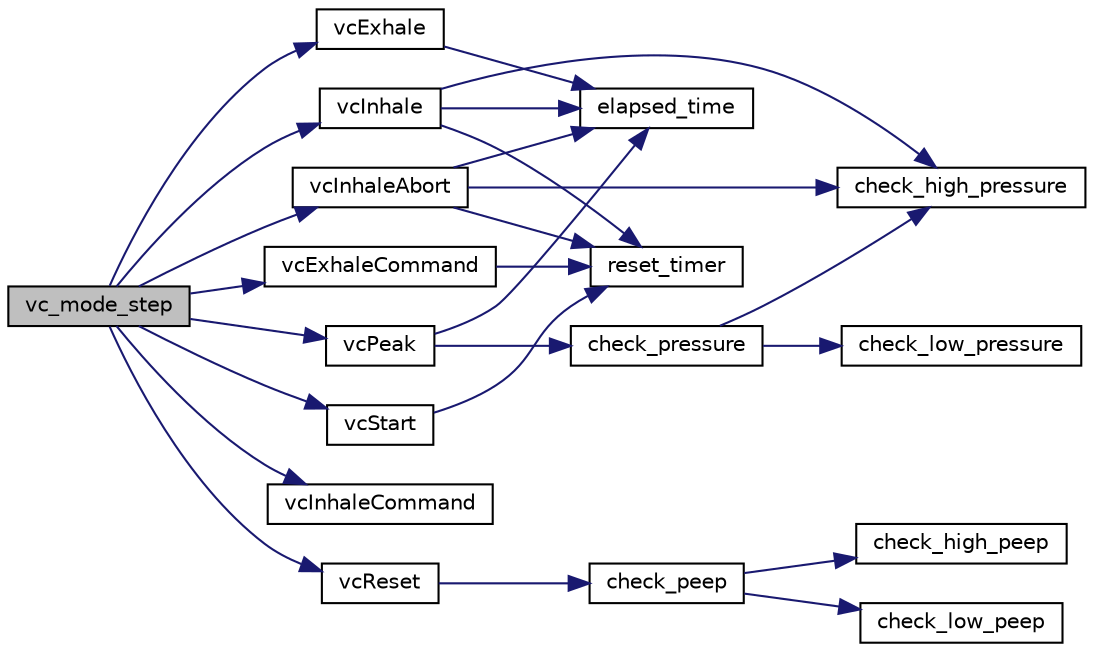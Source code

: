 digraph "vc_mode_step"
{
 // LATEX_PDF_SIZE
  edge [fontname="Helvetica",fontsize="10",labelfontname="Helvetica",labelfontsize="10"];
  node [fontname="Helvetica",fontsize="10",shape=record];
  rankdir="LR";
  Node1 [label="vc_mode_step",height=0.2,width=0.4,color="black", fillcolor="grey75", style="filled", fontcolor="black",tooltip=" "];
  Node1 -> Node2 [color="midnightblue",fontsize="10",style="solid",fontname="Helvetica"];
  Node2 [label="vcExhale",height=0.2,width=0.4,color="black", fillcolor="white", style="filled",URL="$_v_c_mode_8cpp.html#a4b7e227aa9ad68a0d8f90507804d2b54",tooltip=" "];
  Node2 -> Node3 [color="midnightblue",fontsize="10",style="solid",fontname="Helvetica"];
  Node3 [label="elapsed_time",height=0.2,width=0.4,color="black", fillcolor="white", style="filled",URL="$_machine_states_8cpp.html#a96a8530e82d64dab75975faf37def645",tooltip=" "];
  Node1 -> Node4 [color="midnightblue",fontsize="10",style="solid",fontname="Helvetica"];
  Node4 [label="vcExhaleCommand",height=0.2,width=0.4,color="black", fillcolor="white", style="filled",URL="$_v_c_mode_8cpp.html#ad7983fc49d207801d6383ef6749c6214",tooltip=" "];
  Node4 -> Node5 [color="midnightblue",fontsize="10",style="solid",fontname="Helvetica"];
  Node5 [label="reset_timer",height=0.2,width=0.4,color="black", fillcolor="white", style="filled",URL="$_machine_states_8cpp.html#a2c8d77686b4bd0a6228fe786d46e5bf9",tooltip=" "];
  Node1 -> Node6 [color="midnightblue",fontsize="10",style="solid",fontname="Helvetica"];
  Node6 [label="vcInhale",height=0.2,width=0.4,color="black", fillcolor="white", style="filled",URL="$_v_c_mode_8cpp.html#a27ec7777f5e85865aaf950cf3e524355",tooltip=" "];
  Node6 -> Node7 [color="midnightblue",fontsize="10",style="solid",fontname="Helvetica"];
  Node7 [label="check_high_pressure",height=0.2,width=0.4,color="black", fillcolor="white", style="filled",URL="$alarms_8cpp.html#aacba04930bf4264c39b22d774de0bd13",tooltip=" "];
  Node6 -> Node3 [color="midnightblue",fontsize="10",style="solid",fontname="Helvetica"];
  Node6 -> Node5 [color="midnightblue",fontsize="10",style="solid",fontname="Helvetica"];
  Node1 -> Node8 [color="midnightblue",fontsize="10",style="solid",fontname="Helvetica"];
  Node8 [label="vcInhaleAbort",height=0.2,width=0.4,color="black", fillcolor="white", style="filled",URL="$_v_c_mode_8cpp.html#a20dfbec9fa41a5864b889b7879674b5c",tooltip=" "];
  Node8 -> Node7 [color="midnightblue",fontsize="10",style="solid",fontname="Helvetica"];
  Node8 -> Node3 [color="midnightblue",fontsize="10",style="solid",fontname="Helvetica"];
  Node8 -> Node5 [color="midnightblue",fontsize="10",style="solid",fontname="Helvetica"];
  Node1 -> Node9 [color="midnightblue",fontsize="10",style="solid",fontname="Helvetica"];
  Node9 [label="vcInhaleCommand",height=0.2,width=0.4,color="black", fillcolor="white", style="filled",URL="$_v_c_mode_8cpp.html#a4ca7581aaf86b2a02b63412126a22dbd",tooltip=" "];
  Node1 -> Node10 [color="midnightblue",fontsize="10",style="solid",fontname="Helvetica"];
  Node10 [label="vcPeak",height=0.2,width=0.4,color="black", fillcolor="white", style="filled",URL="$_v_c_mode_8cpp.html#acd027987e786fbf1143df49e58d0ce4e",tooltip=" "];
  Node10 -> Node11 [color="midnightblue",fontsize="10",style="solid",fontname="Helvetica"];
  Node11 [label="check_pressure",height=0.2,width=0.4,color="black", fillcolor="white", style="filled",URL="$alarms_8cpp.html#ae24c96bc5436a128929c14f353a9aead",tooltip=" "];
  Node11 -> Node7 [color="midnightblue",fontsize="10",style="solid",fontname="Helvetica"];
  Node11 -> Node12 [color="midnightblue",fontsize="10",style="solid",fontname="Helvetica"];
  Node12 [label="check_low_pressure",height=0.2,width=0.4,color="black", fillcolor="white", style="filled",URL="$alarms_8cpp.html#a5809f36e927abf672988a074d0341f27",tooltip=" "];
  Node10 -> Node3 [color="midnightblue",fontsize="10",style="solid",fontname="Helvetica"];
  Node1 -> Node13 [color="midnightblue",fontsize="10",style="solid",fontname="Helvetica"];
  Node13 [label="vcReset",height=0.2,width=0.4,color="black", fillcolor="white", style="filled",URL="$_v_c_mode_8cpp.html#a2c40f7d4e7acf527a46aba3db7b2ad61",tooltip=" "];
  Node13 -> Node14 [color="midnightblue",fontsize="10",style="solid",fontname="Helvetica"];
  Node14 [label="check_peep",height=0.2,width=0.4,color="black", fillcolor="white", style="filled",URL="$alarms_8cpp.html#a1dba4a65d965cefc5662e577f517a4af",tooltip=" "];
  Node14 -> Node15 [color="midnightblue",fontsize="10",style="solid",fontname="Helvetica"];
  Node15 [label="check_high_peep",height=0.2,width=0.4,color="black", fillcolor="white", style="filled",URL="$alarms_8cpp.html#af025d055837f566022540f29b4c88031",tooltip=" "];
  Node14 -> Node16 [color="midnightblue",fontsize="10",style="solid",fontname="Helvetica"];
  Node16 [label="check_low_peep",height=0.2,width=0.4,color="black", fillcolor="white", style="filled",URL="$alarms_8cpp.html#a2a0dea07b57b02895b23a657290bd9e4",tooltip=" "];
  Node1 -> Node17 [color="midnightblue",fontsize="10",style="solid",fontname="Helvetica"];
  Node17 [label="vcStart",height=0.2,width=0.4,color="black", fillcolor="white", style="filled",URL="$_v_c_mode_8cpp.html#a0ad6c91923a5c2ffa54cbc11cc674b53",tooltip=" "];
  Node17 -> Node5 [color="midnightblue",fontsize="10",style="solid",fontname="Helvetica"];
}
